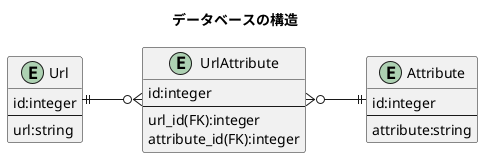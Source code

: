 'データベースの構造を考える。
@startuml er
    title データベースの構造
    left to right direction
    entity Url {
        id:integer
        --
        url:string
    }
    entity Attribute {
        id:integer
        --
        attribute:string
    }
    entity UrlAttribute {
        id:integer
        --
        url_id(FK):integer
        attribute_id(FK):integer
    }
    Url||--o{UrlAttribute
    UrlAttribute}o--||Attribute
@enduml